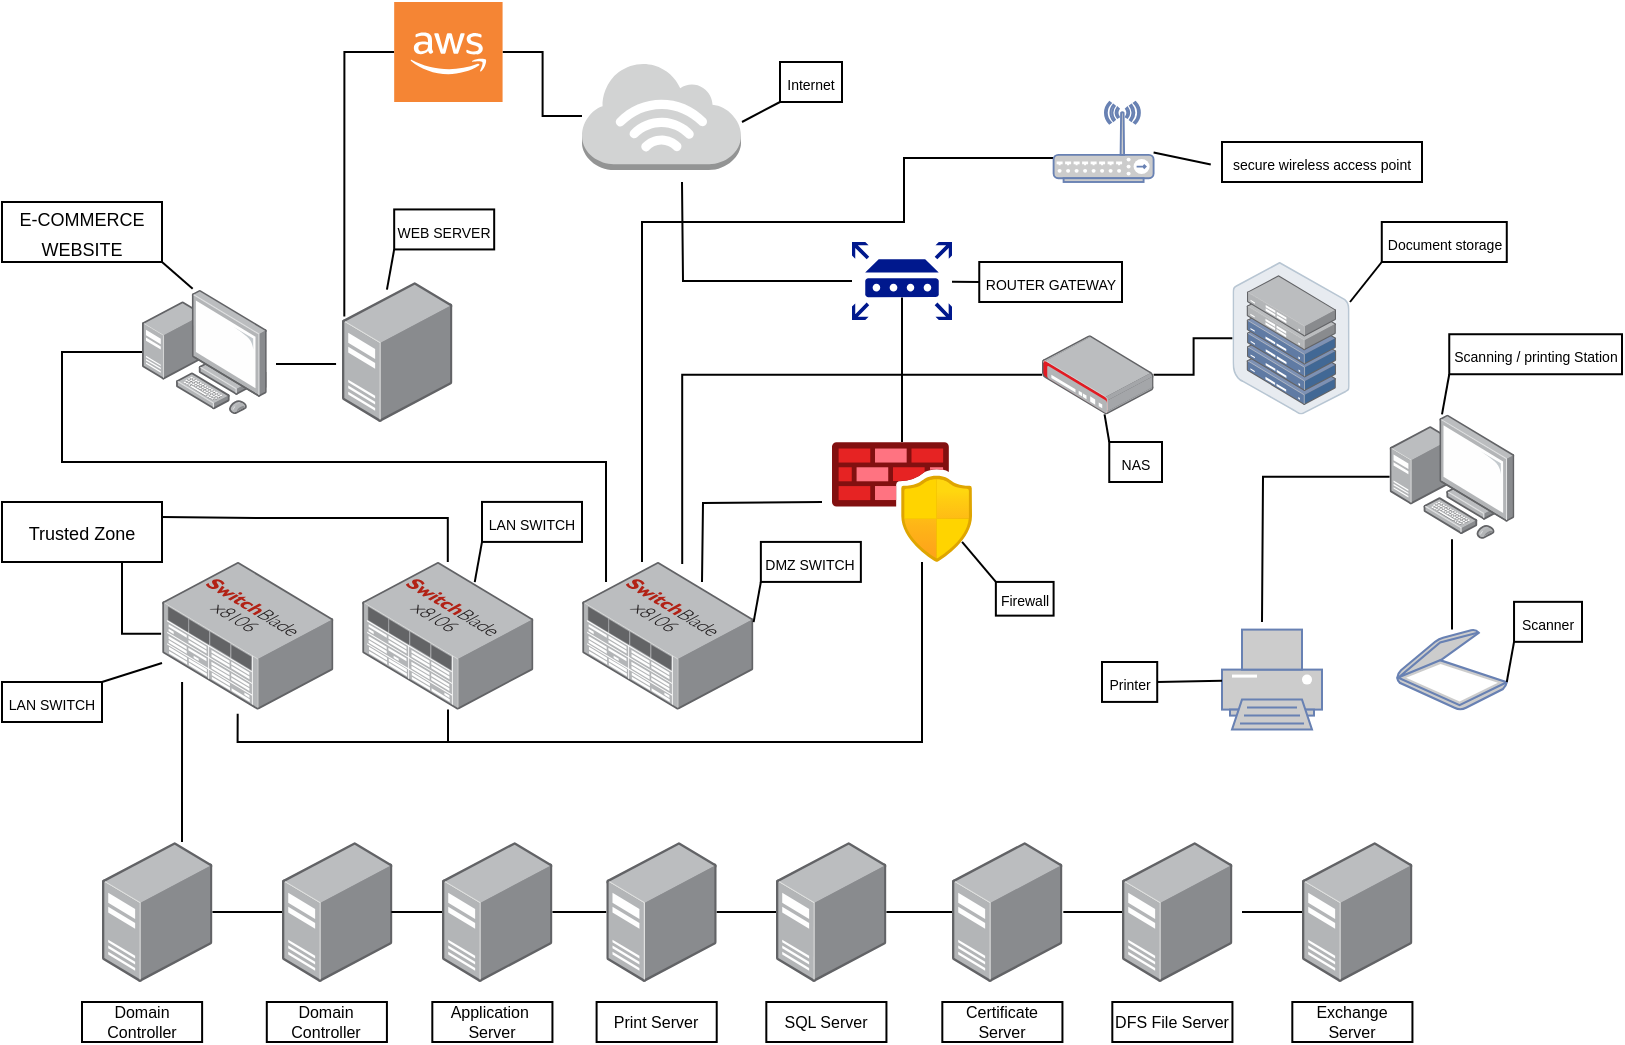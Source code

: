 <mxfile version="13.8.5" type="device"><diagram id="K3pvXmLOv9BwUNHcW7ly" name="Page-1"><mxGraphModel dx="639" dy="319" grid="1" gridSize="10" guides="1" tooltips="1" connect="1" arrows="1" fold="1" page="1" pageScale="1" pageWidth="850" pageHeight="1100" math="0" shadow="0"><root><mxCell id="0"/><mxCell id="1" parent="0"/><mxCell id="mi0WioYGNcTPtWEAfg3g-1" value="" style="points=[];aspect=fixed;html=1;align=center;shadow=0;dashed=0;image;image=img/lib/allied_telesis/computer_and_terminals/Server_Desktop.svg;" vertex="1" parent="1"><mxGeometry x="180" y="180" width="55.22" height="70" as="geometry"/></mxCell><mxCell id="mi0WioYGNcTPtWEAfg3g-6" value="&lt;font style=&quot;font-size: 9px&quot;&gt;E-COMMERCE WEBSITE&lt;/font&gt;" style="rounded=0;whiteSpace=wrap;html=1;" vertex="1" parent="1"><mxGeometry x="10" y="140" width="80" height="30" as="geometry"/></mxCell><mxCell id="mi0WioYGNcTPtWEAfg3g-23" style="edgeStyle=orthogonalEdgeStyle;rounded=0;orthogonalLoop=1;jettySize=auto;html=1;endArrow=none;endFill=0;strokeColor=#000000;entryX=0.14;entryY=0.136;entryDx=0;entryDy=0;entryPerimeter=0;" edge="1" parent="1" source="mi0WioYGNcTPtWEAfg3g-7" target="mi0WioYGNcTPtWEAfg3g-12"><mxGeometry relative="1" as="geometry"><Array as="points"><mxPoint x="40" y="215"/><mxPoint x="40" y="270"/><mxPoint x="312" y="270"/></Array></mxGeometry></mxCell><mxCell id="mi0WioYGNcTPtWEAfg3g-7" value="" style="points=[];aspect=fixed;html=1;align=center;shadow=0;dashed=0;image;image=img/lib/allied_telesis/computer_and_terminals/Personal_Computer_with_Server.svg;" vertex="1" parent="1"><mxGeometry x="80" y="183.8" width="62.4" height="62.4" as="geometry"/></mxCell><mxCell id="mi0WioYGNcTPtWEAfg3g-8" value="" style="endArrow=none;html=1;entryX=0.406;entryY=-0.007;entryDx=0;entryDy=0;entryPerimeter=0;exitX=1;exitY=1;exitDx=0;exitDy=0;" edge="1" parent="1" source="mi0WioYGNcTPtWEAfg3g-6" target="mi0WioYGNcTPtWEAfg3g-7"><mxGeometry width="50" height="50" relative="1" as="geometry"><mxPoint x="90" y="160" as="sourcePoint"/><mxPoint x="110" y="190" as="targetPoint"/></mxGeometry></mxCell><mxCell id="mi0WioYGNcTPtWEAfg3g-10" value="" style="endArrow=none;html=1;entryX=-0.054;entryY=0.586;entryDx=0;entryDy=0;entryPerimeter=0;" edge="1" parent="1" target="mi0WioYGNcTPtWEAfg3g-1"><mxGeometry width="50" height="50" relative="1" as="geometry"><mxPoint x="147" y="221" as="sourcePoint"/><mxPoint x="180" y="190" as="targetPoint"/></mxGeometry></mxCell><mxCell id="mi0WioYGNcTPtWEAfg3g-45" style="edgeStyle=orthogonalEdgeStyle;rounded=0;orthogonalLoop=1;jettySize=auto;html=1;entryX=0;entryY=0.7;entryDx=0;entryDy=0;entryPerimeter=0;endArrow=none;endFill=0;strokeColor=#000000;" edge="1" parent="1" source="mi0WioYGNcTPtWEAfg3g-12" target="mi0WioYGNcTPtWEAfg3g-44"><mxGeometry relative="1" as="geometry"><Array as="points"><mxPoint x="330" y="150"/><mxPoint x="461" y="150"/><mxPoint x="461" y="118"/></Array></mxGeometry></mxCell><mxCell id="mi0WioYGNcTPtWEAfg3g-12" value="" style="points=[];aspect=fixed;html=1;align=center;shadow=0;dashed=0;image;image=img/lib/allied_telesis/switch/Modular_Switch_SBx8106.svg;" vertex="1" parent="1"><mxGeometry x="300" y="320" width="85.8" height="73.8" as="geometry"/></mxCell><mxCell id="mi0WioYGNcTPtWEAfg3g-14" value="" style="outlineConnect=0;dashed=0;verticalLabelPosition=bottom;verticalAlign=top;align=center;html=1;shape=mxgraph.aws3.internet_3;fillColor=#D2D3D3;gradientColor=none;" vertex="1" parent="1"><mxGeometry x="300" y="70" width="79.5" height="54" as="geometry"/></mxCell><mxCell id="mi0WioYGNcTPtWEAfg3g-22" style="edgeStyle=orthogonalEdgeStyle;rounded=0;orthogonalLoop=1;jettySize=auto;html=1;endArrow=none;endFill=0;" edge="1" parent="1"><mxGeometry relative="1" as="geometry"><mxPoint x="420" y="290" as="sourcePoint"/><mxPoint x="360" y="330" as="targetPoint"/></mxGeometry></mxCell><mxCell id="mi0WioYGNcTPtWEAfg3g-24" style="edgeStyle=orthogonalEdgeStyle;rounded=0;orthogonalLoop=1;jettySize=auto;html=1;entryX=0.441;entryY=1.028;entryDx=0;entryDy=0;entryPerimeter=0;endArrow=none;endFill=0;strokeColor=#000000;" edge="1" parent="1" source="mi0WioYGNcTPtWEAfg3g-16" target="mi0WioYGNcTPtWEAfg3g-19"><mxGeometry relative="1" as="geometry"><Array as="points"><mxPoint x="470" y="410"/><mxPoint x="128" y="410"/></Array></mxGeometry></mxCell><mxCell id="mi0WioYGNcTPtWEAfg3g-39" style="edgeStyle=orthogonalEdgeStyle;rounded=0;orthogonalLoop=1;jettySize=auto;html=1;entryX=0.5;entryY=0.71;entryDx=0;entryDy=0;entryPerimeter=0;endArrow=none;endFill=0;strokeColor=#000000;" edge="1" parent="1" source="mi0WioYGNcTPtWEAfg3g-16" target="mi0WioYGNcTPtWEAfg3g-38"><mxGeometry relative="1" as="geometry"/></mxCell><mxCell id="mi0WioYGNcTPtWEAfg3g-16" value="" style="aspect=fixed;html=1;points=[];align=center;image;fontSize=12;image=img/lib/azure2/networking/Azure_Firewall_Manager.svg;" vertex="1" parent="1"><mxGeometry x="425" y="260" width="70" height="60" as="geometry"/></mxCell><mxCell id="mi0WioYGNcTPtWEAfg3g-25" style="edgeStyle=orthogonalEdgeStyle;rounded=0;orthogonalLoop=1;jettySize=auto;html=1;endArrow=none;endFill=0;strokeColor=#000000;" edge="1" parent="1" source="mi0WioYGNcTPtWEAfg3g-18"><mxGeometry relative="1" as="geometry"><mxPoint x="233" y="410" as="targetPoint"/><Array as="points"><mxPoint x="233" y="410"/></Array></mxGeometry></mxCell><mxCell id="mi0WioYGNcTPtWEAfg3g-37" style="edgeStyle=orthogonalEdgeStyle;rounded=0;orthogonalLoop=1;jettySize=auto;html=1;entryX=1;entryY=0.25;entryDx=0;entryDy=0;endArrow=none;endFill=0;strokeColor=#000000;" edge="1" parent="1" source="mi0WioYGNcTPtWEAfg3g-18" target="mi0WioYGNcTPtWEAfg3g-27"><mxGeometry relative="1" as="geometry"><Array as="points"><mxPoint x="233" y="298"/><mxPoint x="140" y="298"/></Array></mxGeometry></mxCell><mxCell id="mi0WioYGNcTPtWEAfg3g-18" value="" style="points=[];aspect=fixed;html=1;align=center;shadow=0;dashed=0;image;image=img/lib/allied_telesis/switch/Modular_Switch_SBx8106.svg;" vertex="1" parent="1"><mxGeometry x="190" y="320" width="85.8" height="73.8" as="geometry"/></mxCell><mxCell id="mi0WioYGNcTPtWEAfg3g-19" value="" style="points=[];aspect=fixed;html=1;align=center;shadow=0;dashed=0;image;image=img/lib/allied_telesis/switch/Modular_Switch_SBx8106.svg;" vertex="1" parent="1"><mxGeometry x="90" y="320" width="85.8" height="73.8" as="geometry"/></mxCell><mxCell id="mi0WioYGNcTPtWEAfg3g-36" style="edgeStyle=orthogonalEdgeStyle;rounded=0;orthogonalLoop=1;jettySize=auto;html=1;exitX=0.75;exitY=1;exitDx=0;exitDy=0;entryX=-0.005;entryY=0.486;entryDx=0;entryDy=0;entryPerimeter=0;endArrow=none;endFill=0;strokeColor=#000000;" edge="1" parent="1" source="mi0WioYGNcTPtWEAfg3g-27" target="mi0WioYGNcTPtWEAfg3g-19"><mxGeometry relative="1" as="geometry"/></mxCell><mxCell id="mi0WioYGNcTPtWEAfg3g-27" value="&lt;font style=&quot;font-size: 9px&quot;&gt;Trusted Zone&lt;/font&gt;" style="rounded=0;whiteSpace=wrap;html=1;" vertex="1" parent="1"><mxGeometry x="10" y="290" width="80" height="30" as="geometry"/></mxCell><mxCell id="mi0WioYGNcTPtWEAfg3g-40" style="edgeStyle=orthogonalEdgeStyle;rounded=0;orthogonalLoop=1;jettySize=auto;html=1;endArrow=none;endFill=0;strokeColor=#000000;" edge="1" parent="1" source="mi0WioYGNcTPtWEAfg3g-38"><mxGeometry relative="1" as="geometry"><mxPoint x="350" y="130" as="targetPoint"/></mxGeometry></mxCell><mxCell id="mi0WioYGNcTPtWEAfg3g-38" value="" style="aspect=fixed;pointerEvents=1;shadow=0;dashed=0;html=1;strokeColor=none;labelPosition=center;verticalLabelPosition=bottom;verticalAlign=top;align=center;fillColor=#00188D;shape=mxgraph.mscae.enterprise.router" vertex="1" parent="1"><mxGeometry x="435" y="160" width="50" height="39" as="geometry"/></mxCell><mxCell id="mi0WioYGNcTPtWEAfg3g-43" style="edgeStyle=orthogonalEdgeStyle;rounded=0;orthogonalLoop=1;jettySize=auto;html=1;entryX=0.584;entryY=0.014;entryDx=0;entryDy=0;entryPerimeter=0;endArrow=none;endFill=0;strokeColor=#000000;" edge="1" parent="1" source="mi0WioYGNcTPtWEAfg3g-42" target="mi0WioYGNcTPtWEAfg3g-12"><mxGeometry relative="1" as="geometry"/></mxCell><mxCell id="mi0WioYGNcTPtWEAfg3g-91" style="edgeStyle=orthogonalEdgeStyle;rounded=0;orthogonalLoop=1;jettySize=auto;html=1;endArrow=none;endFill=0;strokeColor=#000000;" edge="1" parent="1" source="mi0WioYGNcTPtWEAfg3g-42" target="mi0WioYGNcTPtWEAfg3g-85"><mxGeometry relative="1" as="geometry"/></mxCell><mxCell id="mi0WioYGNcTPtWEAfg3g-42" value="" style="points=[];aspect=fixed;html=1;align=center;shadow=0;dashed=0;image;image=img/lib/allied_telesis/security/Router_VPN.svg;" vertex="1" parent="1"><mxGeometry x="530" y="206.6" width="55.8" height="39.6" as="geometry"/></mxCell><mxCell id="mi0WioYGNcTPtWEAfg3g-44" value="" style="fontColor=#0066CC;verticalAlign=top;verticalLabelPosition=bottom;labelPosition=center;align=center;html=1;outlineConnect=0;fillColor=#CCCCCC;strokeColor=#6881B3;gradientColor=none;gradientDirection=north;strokeWidth=2;shape=mxgraph.networks.wireless_hub;" vertex="1" parent="1"><mxGeometry x="535.8" y="90" width="50" height="40" as="geometry"/></mxCell><mxCell id="mi0WioYGNcTPtWEAfg3g-73" style="edgeStyle=orthogonalEdgeStyle;rounded=0;orthogonalLoop=1;jettySize=auto;html=1;entryX=0.117;entryY=0.813;entryDx=0;entryDy=0;entryPerimeter=0;endArrow=none;endFill=0;strokeColor=#000000;" edge="1" parent="1" source="mi0WioYGNcTPtWEAfg3g-46" target="mi0WioYGNcTPtWEAfg3g-19"><mxGeometry relative="1" as="geometry"><Array as="points"><mxPoint x="100" y="440"/><mxPoint x="100" y="440"/></Array></mxGeometry></mxCell><mxCell id="mi0WioYGNcTPtWEAfg3g-46" value="" style="points=[];aspect=fixed;html=1;align=center;shadow=0;dashed=0;image;image=img/lib/allied_telesis/computer_and_terminals/Server_Desktop.svg;" vertex="1" parent="1"><mxGeometry x="60" y="460" width="55.22" height="70" as="geometry"/></mxCell><mxCell id="mi0WioYGNcTPtWEAfg3g-63" style="edgeStyle=orthogonalEdgeStyle;rounded=0;orthogonalLoop=1;jettySize=auto;html=1;endArrow=none;endFill=0;strokeColor=#000000;" edge="1" parent="1" source="mi0WioYGNcTPtWEAfg3g-47"><mxGeometry relative="1" as="geometry"><mxPoint x="630" y="495" as="targetPoint"/></mxGeometry></mxCell><mxCell id="mi0WioYGNcTPtWEAfg3g-47" value="" style="points=[];aspect=fixed;html=1;align=center;shadow=0;dashed=0;image;image=img/lib/allied_telesis/computer_and_terminals/Server_Desktop.svg;" vertex="1" parent="1"><mxGeometry x="660" y="460" width="55.22" height="70" as="geometry"/></mxCell><mxCell id="mi0WioYGNcTPtWEAfg3g-66" style="edgeStyle=orthogonalEdgeStyle;rounded=0;orthogonalLoop=1;jettySize=auto;html=1;entryX=1.008;entryY=0.5;entryDx=0;entryDy=0;entryPerimeter=0;endArrow=none;endFill=0;strokeColor=#000000;" edge="1" parent="1" source="mi0WioYGNcTPtWEAfg3g-48" target="mi0WioYGNcTPtWEAfg3g-53"><mxGeometry relative="1" as="geometry"/></mxCell><mxCell id="mi0WioYGNcTPtWEAfg3g-48" value="" style="points=[];aspect=fixed;html=1;align=center;shadow=0;dashed=0;image;image=img/lib/allied_telesis/computer_and_terminals/Server_Desktop.svg;" vertex="1" parent="1"><mxGeometry x="570" y="460" width="55.22" height="70" as="geometry"/></mxCell><mxCell id="mi0WioYGNcTPtWEAfg3g-72" style="edgeStyle=orthogonalEdgeStyle;rounded=0;orthogonalLoop=1;jettySize=auto;html=1;endArrow=none;endFill=0;strokeColor=#000000;" edge="1" parent="1" source="mi0WioYGNcTPtWEAfg3g-49" target="mi0WioYGNcTPtWEAfg3g-46"><mxGeometry relative="1" as="geometry"/></mxCell><mxCell id="mi0WioYGNcTPtWEAfg3g-49" value="" style="points=[];aspect=fixed;html=1;align=center;shadow=0;dashed=0;image;image=img/lib/allied_telesis/computer_and_terminals/Server_Desktop.svg;" vertex="1" parent="1"><mxGeometry x="150" y="460" width="55.22" height="70" as="geometry"/></mxCell><mxCell id="mi0WioYGNcTPtWEAfg3g-71" style="edgeStyle=orthogonalEdgeStyle;rounded=0;orthogonalLoop=1;jettySize=auto;html=1;entryX=0.99;entryY=0.5;entryDx=0;entryDy=0;entryPerimeter=0;endArrow=none;endFill=0;strokeColor=#000000;" edge="1" parent="1" source="mi0WioYGNcTPtWEAfg3g-50" target="mi0WioYGNcTPtWEAfg3g-49"><mxGeometry relative="1" as="geometry"/></mxCell><mxCell id="mi0WioYGNcTPtWEAfg3g-50" value="" style="points=[];aspect=fixed;html=1;align=center;shadow=0;dashed=0;image;image=img/lib/allied_telesis/computer_and_terminals/Server_Desktop.svg;" vertex="1" parent="1"><mxGeometry x="230" y="460" width="55.22" height="70" as="geometry"/></mxCell><mxCell id="mi0WioYGNcTPtWEAfg3g-69" style="edgeStyle=orthogonalEdgeStyle;rounded=0;orthogonalLoop=1;jettySize=auto;html=1;endArrow=none;endFill=0;strokeColor=#000000;" edge="1" parent="1" source="mi0WioYGNcTPtWEAfg3g-51" target="mi0WioYGNcTPtWEAfg3g-50"><mxGeometry relative="1" as="geometry"><mxPoint x="290" y="495" as="targetPoint"/></mxGeometry></mxCell><mxCell id="mi0WioYGNcTPtWEAfg3g-51" value="" style="points=[];aspect=fixed;html=1;align=center;shadow=0;dashed=0;image;image=img/lib/allied_telesis/computer_and_terminals/Server_Desktop.svg;" vertex="1" parent="1"><mxGeometry x="312.14" y="460" width="55.22" height="70" as="geometry"/></mxCell><mxCell id="mi0WioYGNcTPtWEAfg3g-68" style="edgeStyle=orthogonalEdgeStyle;rounded=0;orthogonalLoop=1;jettySize=auto;html=1;endArrow=none;endFill=0;strokeColor=#000000;" edge="1" parent="1" source="mi0WioYGNcTPtWEAfg3g-52" target="mi0WioYGNcTPtWEAfg3g-51"><mxGeometry relative="1" as="geometry"><mxPoint x="370" y="495" as="targetPoint"/></mxGeometry></mxCell><mxCell id="mi0WioYGNcTPtWEAfg3g-52" value="" style="points=[];aspect=fixed;html=1;align=center;shadow=0;dashed=0;image;image=img/lib/allied_telesis/computer_and_terminals/Server_Desktop.svg;" vertex="1" parent="1"><mxGeometry x="397" y="460" width="55.22" height="70" as="geometry"/></mxCell><mxCell id="mi0WioYGNcTPtWEAfg3g-67" style="edgeStyle=orthogonalEdgeStyle;rounded=0;orthogonalLoop=1;jettySize=auto;html=1;endArrow=none;endFill=0;strokeColor=#000000;" edge="1" parent="1" source="mi0WioYGNcTPtWEAfg3g-53" target="mi0WioYGNcTPtWEAfg3g-52"><mxGeometry relative="1" as="geometry"/></mxCell><mxCell id="mi0WioYGNcTPtWEAfg3g-53" value="" style="points=[];aspect=fixed;html=1;align=center;shadow=0;dashed=0;image;image=img/lib/allied_telesis/computer_and_terminals/Server_Desktop.svg;" vertex="1" parent="1"><mxGeometry x="485" y="460" width="55.22" height="70" as="geometry"/></mxCell><mxCell id="mi0WioYGNcTPtWEAfg3g-54" value="&lt;font style=&quot;font-size: 8px&quot;&gt;Domain Controller&lt;/font&gt;" style="rounded=0;whiteSpace=wrap;html=1;fontSize=7;" vertex="1" parent="1"><mxGeometry x="50" y="540" width="60.06" height="20" as="geometry"/></mxCell><mxCell id="mi0WioYGNcTPtWEAfg3g-56" value="&lt;font style=&quot;font-size: 8px&quot;&gt;Domain Controller&lt;/font&gt;" style="rounded=0;whiteSpace=wrap;html=1;fontSize=7;" vertex="1" parent="1"><mxGeometry x="142.4" y="540" width="60.06" height="20" as="geometry"/></mxCell><mxCell id="mi0WioYGNcTPtWEAfg3g-57" value="&lt;span style=&quot;font-size: 8px&quot;&gt;Application&amp;nbsp;&lt;br&gt;Server&lt;br&gt;&lt;/span&gt;" style="rounded=0;whiteSpace=wrap;html=1;fontSize=7;" vertex="1" parent="1"><mxGeometry x="225.16" y="540" width="60.06" height="20" as="geometry"/></mxCell><mxCell id="mi0WioYGNcTPtWEAfg3g-58" value="&lt;font style=&quot;font-size: 8px&quot;&gt;Print Server&lt;/font&gt;" style="rounded=0;whiteSpace=wrap;html=1;fontSize=7;" vertex="1" parent="1"><mxGeometry x="307.3" y="540" width="60.06" height="20" as="geometry"/></mxCell><mxCell id="mi0WioYGNcTPtWEAfg3g-59" value="&lt;font style=&quot;font-size: 8px&quot;&gt;SQL Server&lt;br&gt;&lt;/font&gt;" style="rounded=0;whiteSpace=wrap;html=1;fontSize=7;" vertex="1" parent="1"><mxGeometry x="392.16" y="540" width="60.06" height="20" as="geometry"/></mxCell><mxCell id="mi0WioYGNcTPtWEAfg3g-60" value="&lt;font style=&quot;font-size: 8px&quot;&gt;Certificate Server&lt;/font&gt;" style="rounded=0;whiteSpace=wrap;html=1;fontSize=7;" vertex="1" parent="1"><mxGeometry x="480.16" y="540" width="60.06" height="20" as="geometry"/></mxCell><mxCell id="mi0WioYGNcTPtWEAfg3g-61" value="&lt;font style=&quot;font-size: 8px&quot;&gt;DFS File Server&lt;/font&gt;" style="rounded=0;whiteSpace=wrap;html=1;fontSize=7;" vertex="1" parent="1"><mxGeometry x="565.16" y="540" width="60.06" height="20" as="geometry"/></mxCell><mxCell id="mi0WioYGNcTPtWEAfg3g-62" value="&lt;font style=&quot;font-size: 8px&quot;&gt;Exchange Server&lt;br&gt;&lt;/font&gt;" style="rounded=0;whiteSpace=wrap;html=1;fontSize=7;" vertex="1" parent="1"><mxGeometry x="655.16" y="540" width="60.06" height="20" as="geometry"/></mxCell><mxCell id="mi0WioYGNcTPtWEAfg3g-74" value="&lt;font style=&quot;font-size: 7px&quot;&gt;LAN SWITCH&lt;/font&gt;" style="rounded=0;whiteSpace=wrap;html=1;" vertex="1" parent="1"><mxGeometry x="10" y="380" width="50" height="20" as="geometry"/></mxCell><mxCell id="mi0WioYGNcTPtWEAfg3g-75" value="" style="endArrow=none;html=1;exitX=1;exitY=0;exitDx=0;exitDy=0;" edge="1" parent="1" source="mi0WioYGNcTPtWEAfg3g-74" target="mi0WioYGNcTPtWEAfg3g-19"><mxGeometry width="50" height="50" relative="1" as="geometry"><mxPoint x="90" y="400" as="sourcePoint"/><mxPoint x="100" y="370" as="targetPoint"/></mxGeometry></mxCell><mxCell id="mi0WioYGNcTPtWEAfg3g-76" value="&lt;font style=&quot;font-size: 7px&quot;&gt;LAN SWITCH&lt;/font&gt;" style="rounded=0;whiteSpace=wrap;html=1;" vertex="1" parent="1"><mxGeometry x="250" y="289.96" width="50" height="20" as="geometry"/></mxCell><mxCell id="mi0WioYGNcTPtWEAfg3g-77" value="" style="endArrow=none;html=1;exitX=0;exitY=1;exitDx=0;exitDy=0;entryX=0.657;entryY=0.136;entryDx=0;entryDy=0;entryPerimeter=0;" edge="1" parent="1" source="mi0WioYGNcTPtWEAfg3g-76" target="mi0WioYGNcTPtWEAfg3g-18"><mxGeometry width="50" height="50" relative="1" as="geometry"><mxPoint x="330" y="309.96" as="sourcePoint"/><mxPoint x="340.039" y="279.996" as="targetPoint"/></mxGeometry></mxCell><mxCell id="mi0WioYGNcTPtWEAfg3g-78" value="&lt;font style=&quot;font-size: 7px&quot;&gt;DMZ SWITCH&lt;/font&gt;" style="rounded=0;whiteSpace=wrap;html=1;" vertex="1" parent="1"><mxGeometry x="389.43" y="309.96" width="50" height="20" as="geometry"/></mxCell><mxCell id="mi0WioYGNcTPtWEAfg3g-79" value="" style="endArrow=none;html=1;exitX=0;exitY=1;exitDx=0;exitDy=0;entryX=0.657;entryY=0.136;entryDx=0;entryDy=0;entryPerimeter=0;" edge="1" parent="1" source="mi0WioYGNcTPtWEAfg3g-78"><mxGeometry width="50" height="50" relative="1" as="geometry"><mxPoint x="469.43" y="329.96" as="sourcePoint"/><mxPoint x="385.801" y="350.037" as="targetPoint"/></mxGeometry></mxCell><mxCell id="mi0WioYGNcTPtWEAfg3g-80" value="&lt;font style=&quot;font-size: 7px&quot;&gt;ROUTER GATEWAY&lt;/font&gt;" style="rounded=0;whiteSpace=wrap;html=1;" vertex="1" parent="1"><mxGeometry x="498.63" y="170" width="71.37" height="20" as="geometry"/></mxCell><mxCell id="mi0WioYGNcTPtWEAfg3g-81" value="" style="endArrow=none;html=1;exitX=0;exitY=0.5;exitDx=0;exitDy=0;" edge="1" parent="1" source="mi0WioYGNcTPtWEAfg3g-80" target="mi0WioYGNcTPtWEAfg3g-38"><mxGeometry width="50" height="50" relative="1" as="geometry"><mxPoint x="578.63" y="190.0" as="sourcePoint"/><mxPoint x="495.001" y="210.077" as="targetPoint"/></mxGeometry></mxCell><mxCell id="mi0WioYGNcTPtWEAfg3g-82" value="&lt;font style=&quot;font-size: 7px&quot;&gt;WEB SERVER&lt;/font&gt;" style="rounded=0;whiteSpace=wrap;html=1;" vertex="1" parent="1"><mxGeometry x="206.09" y="143.72" width="50" height="20" as="geometry"/></mxCell><mxCell id="mi0WioYGNcTPtWEAfg3g-83" value="" style="endArrow=none;html=1;exitX=0;exitY=1;exitDx=0;exitDy=0;entryX=0.657;entryY=0.136;entryDx=0;entryDy=0;entryPerimeter=0;" edge="1" parent="1" source="mi0WioYGNcTPtWEAfg3g-82"><mxGeometry width="50" height="50" relative="1" as="geometry"><mxPoint x="286.09" y="163.72" as="sourcePoint"/><mxPoint x="202.461" y="183.797" as="targetPoint"/></mxGeometry></mxCell><mxCell id="mi0WioYGNcTPtWEAfg3g-85" value="" style="points=[];aspect=fixed;html=1;align=center;shadow=0;dashed=0;image;image=img/lib/allied_telesis/storage/Datacenter_Server_Half_Rack_ToR.svg;" vertex="1" parent="1"><mxGeometry x="625.22" y="170" width="58.65" height="76.2" as="geometry"/></mxCell><mxCell id="mi0WioYGNcTPtWEAfg3g-93" style="edgeStyle=orthogonalEdgeStyle;rounded=0;orthogonalLoop=1;jettySize=auto;html=1;endArrow=none;endFill=0;strokeColor=#000000;" edge="1" parent="1" source="mi0WioYGNcTPtWEAfg3g-89"><mxGeometry relative="1" as="geometry"><mxPoint x="640" y="350" as="targetPoint"/></mxGeometry></mxCell><mxCell id="mi0WioYGNcTPtWEAfg3g-94" style="edgeStyle=orthogonalEdgeStyle;rounded=0;orthogonalLoop=1;jettySize=auto;html=1;endArrow=none;endFill=0;strokeColor=#000000;" edge="1" parent="1" source="mi0WioYGNcTPtWEAfg3g-89" target="mi0WioYGNcTPtWEAfg3g-90"><mxGeometry relative="1" as="geometry"/></mxCell><mxCell id="mi0WioYGNcTPtWEAfg3g-89" value="" style="points=[];aspect=fixed;html=1;align=center;shadow=0;dashed=0;image;image=img/lib/allied_telesis/computer_and_terminals/Personal_Computer_with_Server.svg;" vertex="1" parent="1"><mxGeometry x="703.8" y="246.2" width="62.4" height="62.4" as="geometry"/></mxCell><mxCell id="mi0WioYGNcTPtWEAfg3g-90" value="" style="fontColor=#0066CC;verticalAlign=top;verticalLabelPosition=bottom;labelPosition=center;align=center;html=1;outlineConnect=0;fillColor=#CCCCCC;strokeColor=#6881B3;gradientColor=none;gradientDirection=north;strokeWidth=2;shape=mxgraph.networks.scanner;" vertex="1" parent="1"><mxGeometry x="707.61" y="353.8" width="54.78" height="40" as="geometry"/></mxCell><mxCell id="mi0WioYGNcTPtWEAfg3g-92" value="" style="fontColor=#0066CC;verticalAlign=top;verticalLabelPosition=bottom;labelPosition=center;align=center;html=1;outlineConnect=0;fillColor=#CCCCCC;strokeColor=#6881B3;gradientColor=none;gradientDirection=north;strokeWidth=2;shape=mxgraph.networks.printer;" vertex="1" parent="1"><mxGeometry x="620" y="353.8" width="50" height="50" as="geometry"/></mxCell><mxCell id="mi0WioYGNcTPtWEAfg3g-95" value="&lt;font style=&quot;font-size: 7px&quot;&gt;secure wireless access point&lt;/font&gt;" style="rounded=0;whiteSpace=wrap;html=1;" vertex="1" parent="1"><mxGeometry x="620" y="110" width="100" height="20" as="geometry"/></mxCell><mxCell id="mi0WioYGNcTPtWEAfg3g-96" value="" style="endArrow=none;html=1;exitX=-0.056;exitY=0.56;exitDx=0;exitDy=0;exitPerimeter=0;" edge="1" parent="1" source="mi0WioYGNcTPtWEAfg3g-95" target="mi0WioYGNcTPtWEAfg3g-44"><mxGeometry width="50" height="50" relative="1" as="geometry"><mxPoint x="700" y="130.0" as="sourcePoint"/><mxPoint x="616.371" y="150.077" as="targetPoint"/></mxGeometry></mxCell><mxCell id="mi0WioYGNcTPtWEAfg3g-97" value="&lt;font style=&quot;font-size: 7px&quot;&gt;Document storage&lt;/font&gt;" style="rounded=0;whiteSpace=wrap;html=1;" vertex="1" parent="1"><mxGeometry x="699.89" y="150" width="62.5" height="20" as="geometry"/></mxCell><mxCell id="mi0WioYGNcTPtWEAfg3g-98" value="" style="endArrow=none;html=1;exitX=0;exitY=1;exitDx=0;exitDy=0;" edge="1" parent="1" source="mi0WioYGNcTPtWEAfg3g-97"><mxGeometry width="50" height="50" relative="1" as="geometry"><mxPoint x="767.5" y="178.92" as="sourcePoint"/><mxPoint x="684" y="190" as="targetPoint"/></mxGeometry></mxCell><mxCell id="mi0WioYGNcTPtWEAfg3g-99" value="&lt;font style=&quot;font-size: 7px&quot;&gt;Scanning / printing Station&lt;/font&gt;" style="rounded=0;whiteSpace=wrap;html=1;" vertex="1" parent="1"><mxGeometry x="733.63" y="206.12" width="86.37" height="20" as="geometry"/></mxCell><mxCell id="mi0WioYGNcTPtWEAfg3g-100" value="" style="endArrow=none;html=1;exitX=0;exitY=1;exitDx=0;exitDy=0;entryX=0.657;entryY=0.136;entryDx=0;entryDy=0;entryPerimeter=0;" edge="1" parent="1" source="mi0WioYGNcTPtWEAfg3g-99"><mxGeometry width="50" height="50" relative="1" as="geometry"><mxPoint x="813.63" y="226.12" as="sourcePoint"/><mxPoint x="730.001" y="246.197" as="targetPoint"/></mxGeometry></mxCell><mxCell id="mi0WioYGNcTPtWEAfg3g-101" value="&lt;font style=&quot;font-size: 7px&quot;&gt;NAS&lt;/font&gt;" style="rounded=0;whiteSpace=wrap;html=1;" vertex="1" parent="1"><mxGeometry x="563.63" y="260" width="26.37" height="20" as="geometry"/></mxCell><mxCell id="mi0WioYGNcTPtWEAfg3g-102" value="" style="endArrow=none;html=1;exitX=0;exitY=0;exitDx=0;exitDy=0;" edge="1" parent="1" source="mi0WioYGNcTPtWEAfg3g-101" target="mi0WioYGNcTPtWEAfg3g-42"><mxGeometry width="50" height="50" relative="1" as="geometry"><mxPoint x="643.63" y="280" as="sourcePoint"/><mxPoint x="560.001" y="300.077" as="targetPoint"/></mxGeometry></mxCell><mxCell id="mi0WioYGNcTPtWEAfg3g-103" value="&lt;font style=&quot;font-size: 7px&quot;&gt;Scanner&lt;/font&gt;" style="rounded=0;whiteSpace=wrap;html=1;" vertex="1" parent="1"><mxGeometry x="766.02" y="339.92" width="33.98" height="20" as="geometry"/></mxCell><mxCell id="mi0WioYGNcTPtWEAfg3g-104" value="" style="endArrow=none;html=1;exitX=0;exitY=1;exitDx=0;exitDy=0;entryX=0.657;entryY=0.136;entryDx=0;entryDy=0;entryPerimeter=0;" edge="1" parent="1" source="mi0WioYGNcTPtWEAfg3g-103"><mxGeometry width="50" height="50" relative="1" as="geometry"><mxPoint x="846.02" y="359.92" as="sourcePoint"/><mxPoint x="762.391" y="379.997" as="targetPoint"/></mxGeometry></mxCell><mxCell id="mi0WioYGNcTPtWEAfg3g-105" value="&lt;font style=&quot;font-size: 7px&quot;&gt;Printer&lt;/font&gt;" style="rounded=0;whiteSpace=wrap;html=1;" vertex="1" parent="1"><mxGeometry x="560" y="370" width="27.61" height="19.96" as="geometry"/></mxCell><mxCell id="mi0WioYGNcTPtWEAfg3g-106" value="" style="endArrow=none;html=1;exitX=1;exitY=0.5;exitDx=0;exitDy=0;" edge="1" parent="1" source="mi0WioYGNcTPtWEAfg3g-105" target="mi0WioYGNcTPtWEAfg3g-92"><mxGeometry width="50" height="50" relative="1" as="geometry"><mxPoint x="617.61" y="389.96" as="sourcePoint"/><mxPoint x="533.981" y="410.037" as="targetPoint"/></mxGeometry></mxCell><mxCell id="mi0WioYGNcTPtWEAfg3g-107" value="&lt;font style=&quot;font-size: 7px&quot;&gt;Firewall&lt;/font&gt;" style="rounded=0;whiteSpace=wrap;html=1;" vertex="1" parent="1"><mxGeometry x="506.93" y="329.96" width="28.87" height="16.86" as="geometry"/></mxCell><mxCell id="mi0WioYGNcTPtWEAfg3g-108" value="" style="endArrow=none;html=1;exitX=0;exitY=0;exitDx=0;exitDy=0;entryX=0.929;entryY=0.833;entryDx=0;entryDy=0;entryPerimeter=0;" edge="1" parent="1" source="mi0WioYGNcTPtWEAfg3g-107" target="mi0WioYGNcTPtWEAfg3g-16"><mxGeometry width="50" height="50" relative="1" as="geometry"><mxPoint x="591.13" y="356.86" as="sourcePoint"/><mxPoint x="507.501" y="376.937" as="targetPoint"/></mxGeometry></mxCell><mxCell id="mi0WioYGNcTPtWEAfg3g-109" value="&lt;font style=&quot;font-size: 7px&quot;&gt;Internet&lt;/font&gt;" style="rounded=0;whiteSpace=wrap;html=1;" vertex="1" parent="1"><mxGeometry x="399" y="70" width="31" height="20" as="geometry"/></mxCell><mxCell id="mi0WioYGNcTPtWEAfg3g-110" value="" style="endArrow=none;html=1;exitX=0;exitY=1;exitDx=0;exitDy=0;" edge="1" parent="1" source="mi0WioYGNcTPtWEAfg3g-109"><mxGeometry width="50" height="50" relative="1" as="geometry"><mxPoint x="479.0" y="90" as="sourcePoint"/><mxPoint x="380" y="100" as="targetPoint"/></mxGeometry></mxCell><mxCell id="mi0WioYGNcTPtWEAfg3g-114" style="edgeStyle=orthogonalEdgeStyle;rounded=0;orthogonalLoop=1;jettySize=auto;html=1;entryX=0.021;entryY=0.246;entryDx=0;entryDy=0;entryPerimeter=0;endArrow=none;endFill=0;strokeColor=#000000;" edge="1" parent="1" source="mi0WioYGNcTPtWEAfg3g-113" target="mi0WioYGNcTPtWEAfg3g-1"><mxGeometry relative="1" as="geometry"><Array as="points"><mxPoint x="181" y="65"/></Array></mxGeometry></mxCell><mxCell id="mi0WioYGNcTPtWEAfg3g-116" style="edgeStyle=orthogonalEdgeStyle;rounded=0;orthogonalLoop=1;jettySize=auto;html=1;endArrow=none;endFill=0;strokeColor=#000000;" edge="1" parent="1" source="mi0WioYGNcTPtWEAfg3g-113" target="mi0WioYGNcTPtWEAfg3g-14"><mxGeometry relative="1" as="geometry"/></mxCell><mxCell id="mi0WioYGNcTPtWEAfg3g-113" value="" style="outlineConnect=0;dashed=0;verticalLabelPosition=bottom;verticalAlign=top;align=center;html=1;shape=mxgraph.aws3.cloud_2;fillColor=#F58534;gradientColor=none;" vertex="1" parent="1"><mxGeometry x="206.09" y="40" width="54.2" height="50" as="geometry"/></mxCell></root></mxGraphModel></diagram></mxfile>
